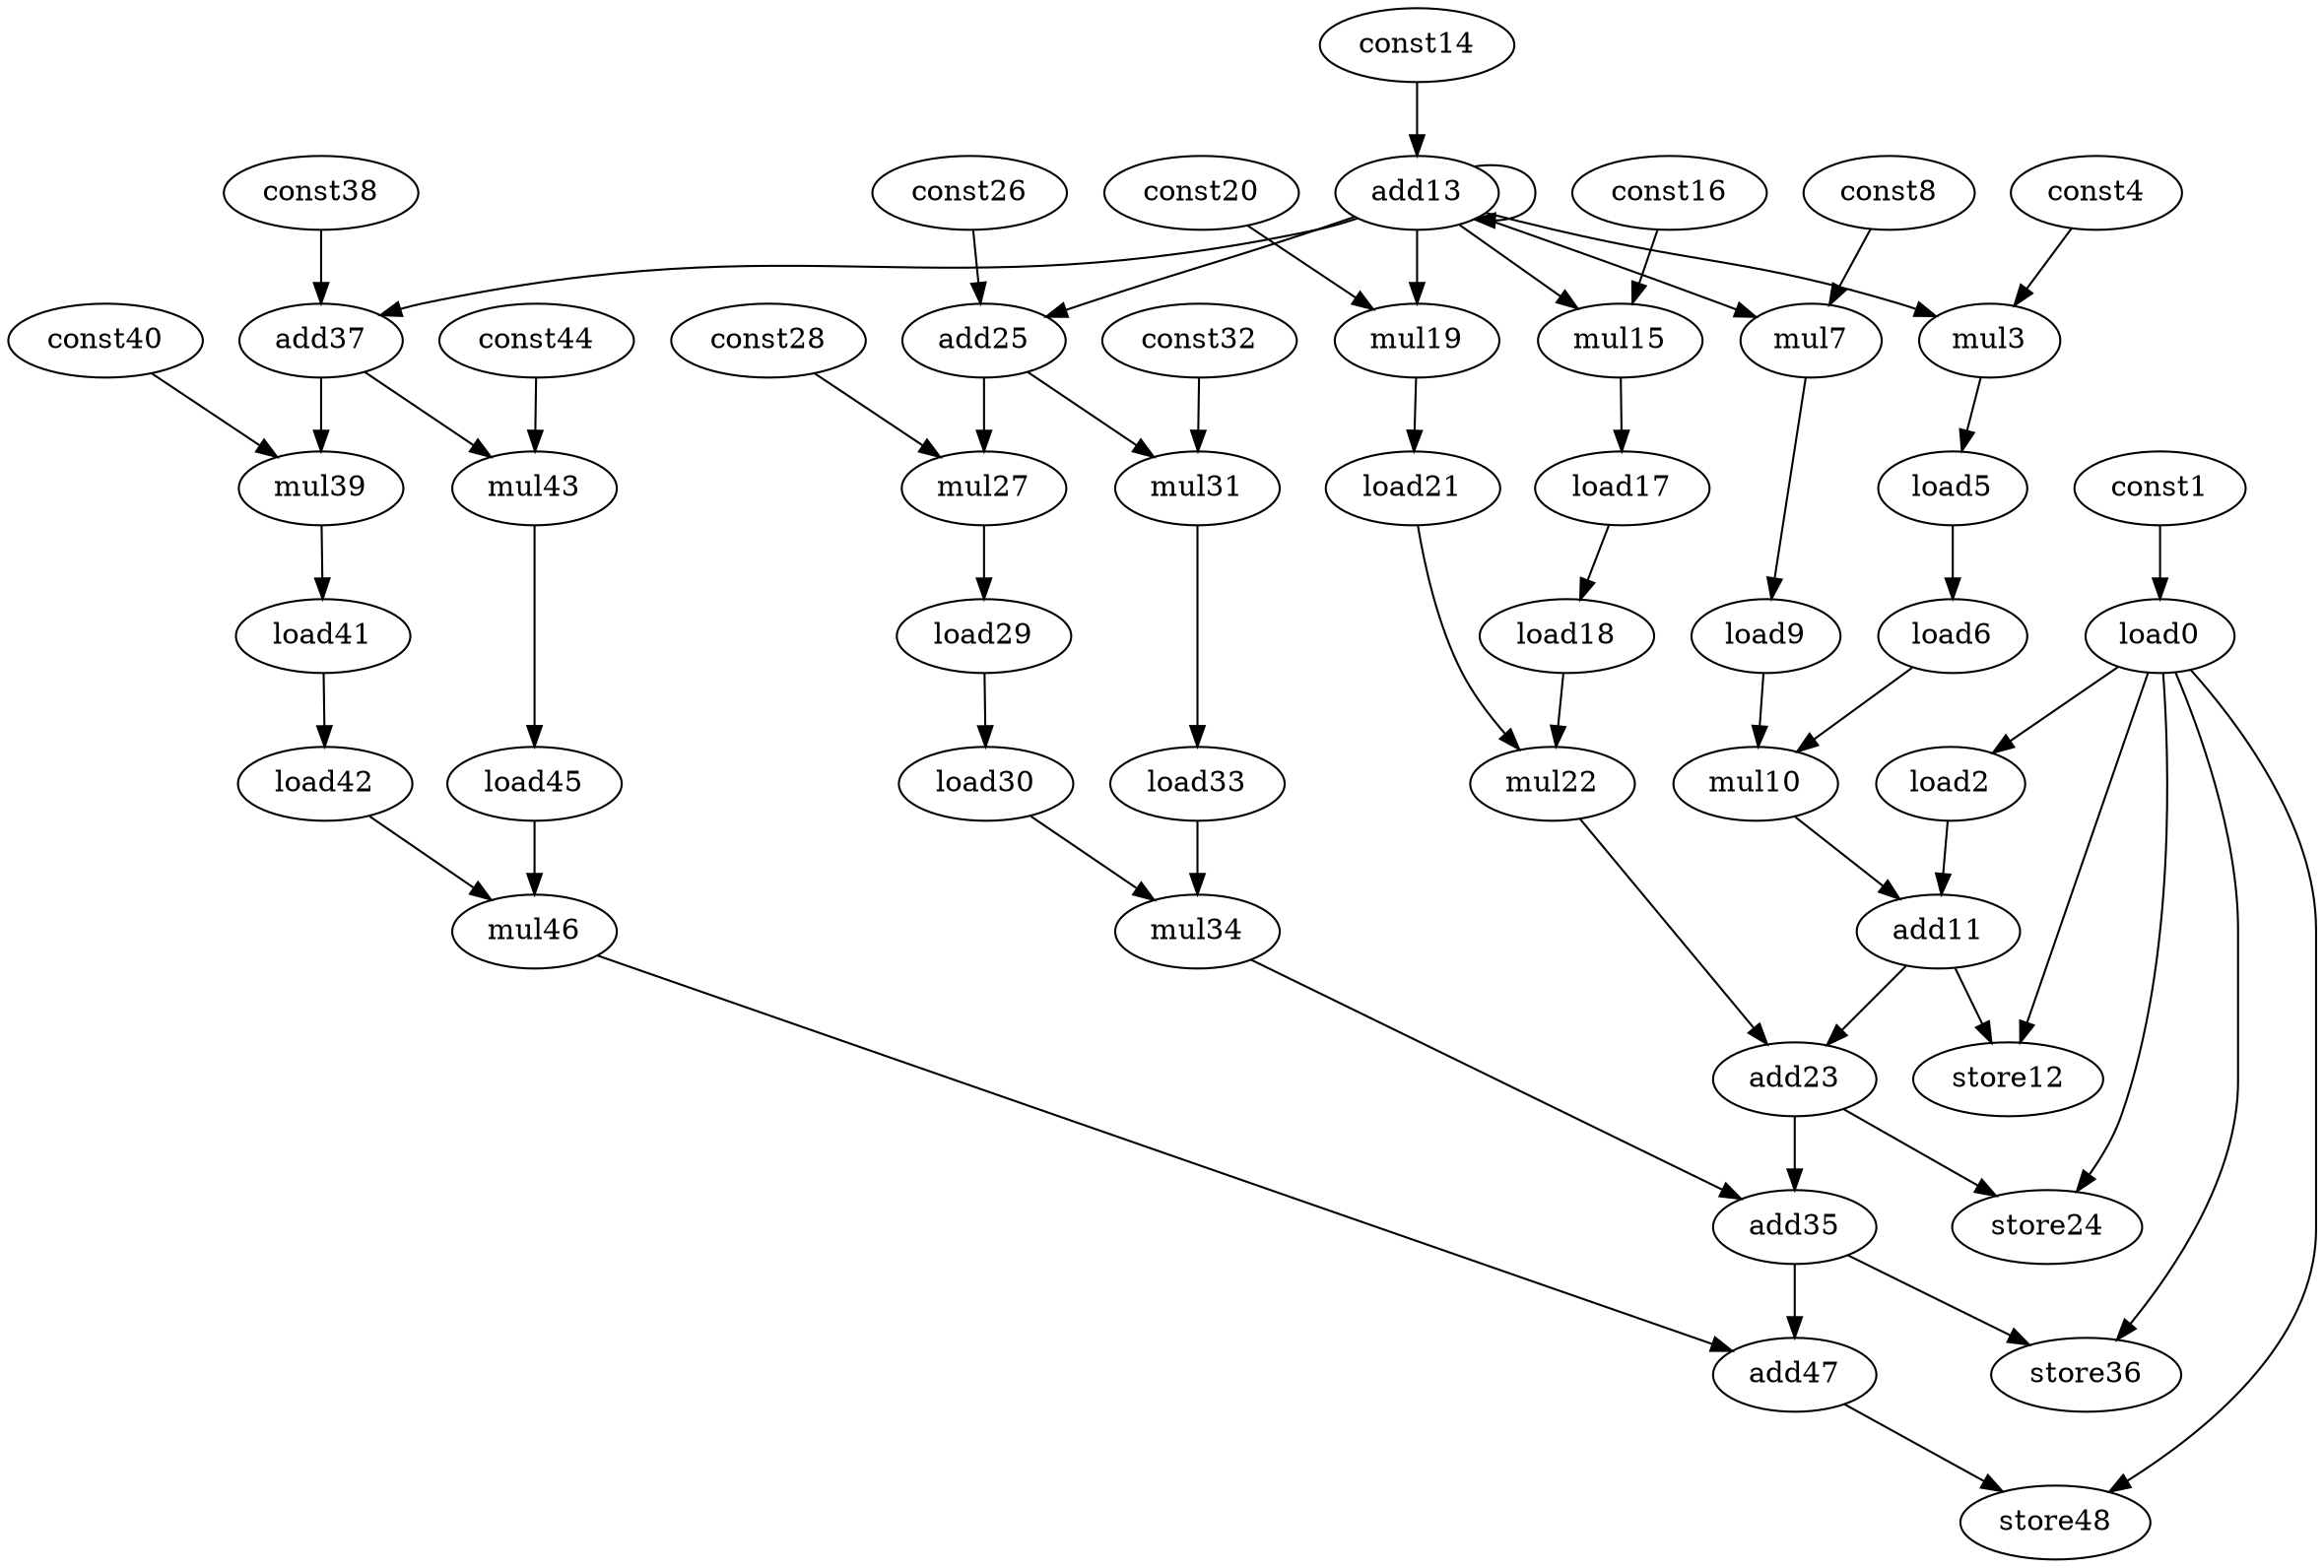 digraph G {
load0[opcode=load];
const1[opcode=const];
load2[opcode=load];
mul3[opcode=mul];
const4[opcode=const];
load5[opcode=load];
load6[opcode=load];
mul7[opcode=mul];
const8[opcode=const];
load9[opcode=load];
mul10[opcode=mul];
add11[opcode=add];
store12[opcode=store];
add13[opcode=add];
const14[opcode=const];
mul15[opcode=mul];
const16[opcode=const];
load17[opcode=load];
load18[opcode=load];
mul19[opcode=mul];
const20[opcode=const];
load21[opcode=load];
mul22[opcode=mul];
add23[opcode=add];
store24[opcode=store];
add25[opcode=add];
const26[opcode=const];
mul27[opcode=mul];
const28[opcode=const];
load29[opcode=load];
load30[opcode=load];
mul31[opcode=mul];
const32[opcode=const];
load33[opcode=load];
mul34[opcode=mul];
add35[opcode=add];
store36[opcode=store];
add37[opcode=add];
const38[opcode=const];
mul39[opcode=mul];
const40[opcode=const];
load41[opcode=load];
load42[opcode=load];
mul43[opcode=mul];
const44[opcode=const];
load45[opcode=load];
mul46[opcode=mul];
add47[opcode=add];
store48[opcode=store];
load0->load2[operand=0]; //load->load
load0->store12[operand=1]; //load->store
load0->store24[operand=1]; //load->store
load0->store36[operand=1]; //load->store
load0->store48[operand=1]; //load->store
load2->add11[operand=1]; //load->add
load5->load6[operand=0]; //load->load
load6->mul10[operand=1]; //load->mul
load9->mul10[operand=0]; //load->mul
mul10->add11[operand=0]; //mul->add
add11->store12[operand=0]; //add->store
add11->add23[operand=1]; //add->add
add13->mul15[operand=1]; //add->gep_mul
add13->mul19[operand=1]; //add->gep_mul
add13->mul3[operand=1]; //add->gep_mul
add13->mul7[operand=1]; //add->gep_mul
add13->add13[operand=0]; //add->add
add13->add25[operand=0]; //add->add
add13->add37[operand=0]; //add->add
load17->load18[operand=0]; //load->load
load18->mul22[operand=1]; //load->mul
load21->mul22[operand=0]; //load->mul
mul22->add23[operand=0]; //mul->add
add23->store24[operand=0]; //add->store
add23->add35[operand=1]; //add->add
add25->mul27[operand=1]; //add->gep_mul
add25->mul31[operand=1]; //add->gep_mul
load29->load30[operand=0]; //load->load
load30->mul34[operand=1]; //load->mul
load33->mul34[operand=0]; //load->mul
mul34->add35[operand=0]; //mul->add
add35->store36[operand=0]; //add->store
add35->add47[operand=1]; //add->add
add37->mul39[operand=1]; //add->gep_mul
add37->mul43[operand=1]; //add->gep_mul
load41->load42[operand=0]; //load->load
load42->mul46[operand=1]; //load->mul
load45->mul46[operand=0]; //load->mul
mul46->add47[operand=0]; //mul->add
add47->store48[operand=0]; //add->store
const1->load0[operand=0]; //const->load
const4->mul3[operand=0]; //gep_const->gep_mul
mul3->load5[operand=0]; //gep_mul->load
const8->mul7[operand=0]; //gep_const->gep_mul
mul7->load9[operand=0]; //gep_mul->load
const14->add13[operand=1]; //const->add
const16->mul15[operand=0]; //gep_const->gep_mul
mul15->load17[operand=0]; //gep_mul->load
const20->mul19[operand=0]; //gep_const->gep_mul
mul19->load21[operand=0]; //gep_mul->load
const26->add25[operand=1]; //const->add
const28->mul27[operand=0]; //gep_const->gep_mul
mul27->load29[operand=0]; //gep_mul->load
const32->mul31[operand=0]; //gep_const->gep_mul
mul31->load33[operand=0]; //gep_mul->load
const38->add37[operand=1]; //const->add
const40->mul39[operand=0]; //gep_const->gep_mul
mul39->load41[operand=0]; //gep_mul->load
const44->mul43[operand=0]; //gep_const->gep_mul
mul43->load45[operand=0]; //gep_mul->load
}
